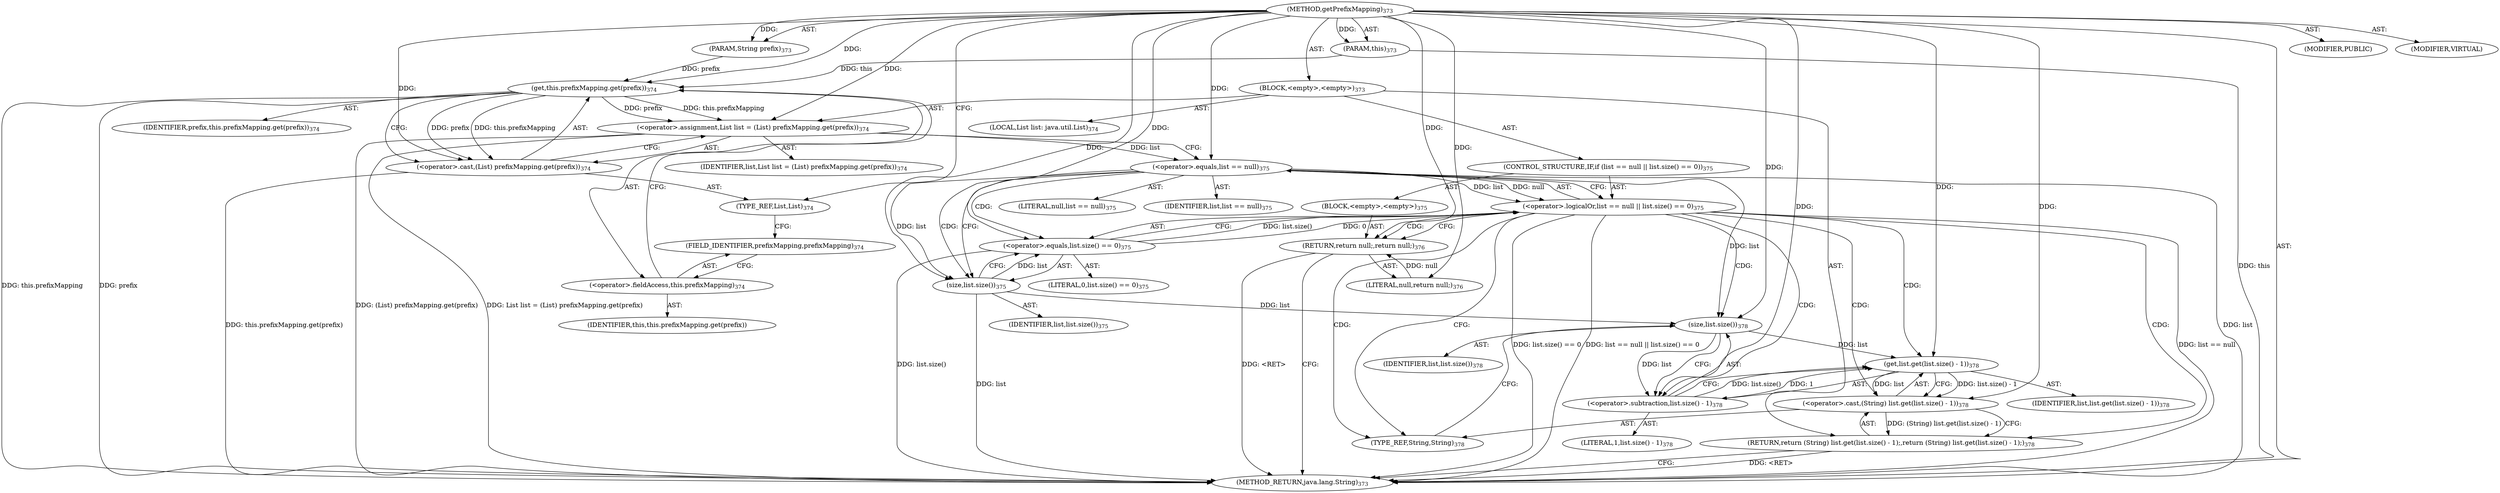 digraph "getPrefixMapping" {  
"111669149721" [label = <(METHOD,getPrefixMapping)<SUB>373</SUB>> ]
"115964117031" [label = <(PARAM,this)<SUB>373</SUB>> ]
"115964117032" [label = <(PARAM,String prefix)<SUB>373</SUB>> ]
"25769803807" [label = <(BLOCK,&lt;empty&gt;,&lt;empty&gt;)<SUB>373</SUB>> ]
"94489280515" [label = <(LOCAL,List list: java.util.List)<SUB>374</SUB>> ]
"30064771192" [label = <(&lt;operator&gt;.assignment,List list = (List) prefixMapping.get(prefix))<SUB>374</SUB>> ]
"68719476817" [label = <(IDENTIFIER,list,List list = (List) prefixMapping.get(prefix))<SUB>374</SUB>> ]
"30064771193" [label = <(&lt;operator&gt;.cast,(List) prefixMapping.get(prefix))<SUB>374</SUB>> ]
"180388626436" [label = <(TYPE_REF,List,List)<SUB>374</SUB>> ]
"30064771194" [label = <(get,this.prefixMapping.get(prefix))<SUB>374</SUB>> ]
"30064771195" [label = <(&lt;operator&gt;.fieldAccess,this.prefixMapping)<SUB>374</SUB>> ]
"68719476818" [label = <(IDENTIFIER,this,this.prefixMapping.get(prefix))> ]
"55834574897" [label = <(FIELD_IDENTIFIER,prefixMapping,prefixMapping)<SUB>374</SUB>> ]
"68719476819" [label = <(IDENTIFIER,prefix,this.prefixMapping.get(prefix))<SUB>374</SUB>> ]
"47244640262" [label = <(CONTROL_STRUCTURE,IF,if (list == null || list.size() == 0))<SUB>375</SUB>> ]
"30064771196" [label = <(&lt;operator&gt;.logicalOr,list == null || list.size() == 0)<SUB>375</SUB>> ]
"30064771197" [label = <(&lt;operator&gt;.equals,list == null)<SUB>375</SUB>> ]
"68719476820" [label = <(IDENTIFIER,list,list == null)<SUB>375</SUB>> ]
"90194313233" [label = <(LITERAL,null,list == null)<SUB>375</SUB>> ]
"30064771198" [label = <(&lt;operator&gt;.equals,list.size() == 0)<SUB>375</SUB>> ]
"30064771199" [label = <(size,list.size())<SUB>375</SUB>> ]
"68719476821" [label = <(IDENTIFIER,list,list.size())<SUB>375</SUB>> ]
"90194313234" [label = <(LITERAL,0,list.size() == 0)<SUB>375</SUB>> ]
"25769803808" [label = <(BLOCK,&lt;empty&gt;,&lt;empty&gt;)<SUB>375</SUB>> ]
"146028888079" [label = <(RETURN,return null;,return null;)<SUB>376</SUB>> ]
"90194313235" [label = <(LITERAL,null,return null;)<SUB>376</SUB>> ]
"146028888080" [label = <(RETURN,return (String) list.get(list.size() - 1);,return (String) list.get(list.size() - 1);)<SUB>378</SUB>> ]
"30064771200" [label = <(&lt;operator&gt;.cast,(String) list.get(list.size() - 1))<SUB>378</SUB>> ]
"180388626437" [label = <(TYPE_REF,String,String)<SUB>378</SUB>> ]
"30064771201" [label = <(get,list.get(list.size() - 1))<SUB>378</SUB>> ]
"68719476822" [label = <(IDENTIFIER,list,list.get(list.size() - 1))<SUB>378</SUB>> ]
"30064771202" [label = <(&lt;operator&gt;.subtraction,list.size() - 1)<SUB>378</SUB>> ]
"30064771203" [label = <(size,list.size())<SUB>378</SUB>> ]
"68719476823" [label = <(IDENTIFIER,list,list.size())<SUB>378</SUB>> ]
"90194313236" [label = <(LITERAL,1,list.size() - 1)<SUB>378</SUB>> ]
"133143986237" [label = <(MODIFIER,PUBLIC)> ]
"133143986238" [label = <(MODIFIER,VIRTUAL)> ]
"128849018905" [label = <(METHOD_RETURN,java.lang.String)<SUB>373</SUB>> ]
  "111669149721" -> "115964117031"  [ label = "AST: "] 
  "111669149721" -> "115964117032"  [ label = "AST: "] 
  "111669149721" -> "25769803807"  [ label = "AST: "] 
  "111669149721" -> "133143986237"  [ label = "AST: "] 
  "111669149721" -> "133143986238"  [ label = "AST: "] 
  "111669149721" -> "128849018905"  [ label = "AST: "] 
  "25769803807" -> "94489280515"  [ label = "AST: "] 
  "25769803807" -> "30064771192"  [ label = "AST: "] 
  "25769803807" -> "47244640262"  [ label = "AST: "] 
  "25769803807" -> "146028888080"  [ label = "AST: "] 
  "30064771192" -> "68719476817"  [ label = "AST: "] 
  "30064771192" -> "30064771193"  [ label = "AST: "] 
  "30064771193" -> "180388626436"  [ label = "AST: "] 
  "30064771193" -> "30064771194"  [ label = "AST: "] 
  "30064771194" -> "30064771195"  [ label = "AST: "] 
  "30064771194" -> "68719476819"  [ label = "AST: "] 
  "30064771195" -> "68719476818"  [ label = "AST: "] 
  "30064771195" -> "55834574897"  [ label = "AST: "] 
  "47244640262" -> "30064771196"  [ label = "AST: "] 
  "47244640262" -> "25769803808"  [ label = "AST: "] 
  "30064771196" -> "30064771197"  [ label = "AST: "] 
  "30064771196" -> "30064771198"  [ label = "AST: "] 
  "30064771197" -> "68719476820"  [ label = "AST: "] 
  "30064771197" -> "90194313233"  [ label = "AST: "] 
  "30064771198" -> "30064771199"  [ label = "AST: "] 
  "30064771198" -> "90194313234"  [ label = "AST: "] 
  "30064771199" -> "68719476821"  [ label = "AST: "] 
  "25769803808" -> "146028888079"  [ label = "AST: "] 
  "146028888079" -> "90194313235"  [ label = "AST: "] 
  "146028888080" -> "30064771200"  [ label = "AST: "] 
  "30064771200" -> "180388626437"  [ label = "AST: "] 
  "30064771200" -> "30064771201"  [ label = "AST: "] 
  "30064771201" -> "68719476822"  [ label = "AST: "] 
  "30064771201" -> "30064771202"  [ label = "AST: "] 
  "30064771202" -> "30064771203"  [ label = "AST: "] 
  "30064771202" -> "90194313236"  [ label = "AST: "] 
  "30064771203" -> "68719476823"  [ label = "AST: "] 
  "30064771192" -> "30064771197"  [ label = "CFG: "] 
  "146028888080" -> "128849018905"  [ label = "CFG: "] 
  "30064771193" -> "30064771192"  [ label = "CFG: "] 
  "30064771196" -> "180388626437"  [ label = "CFG: "] 
  "30064771196" -> "146028888079"  [ label = "CFG: "] 
  "30064771200" -> "146028888080"  [ label = "CFG: "] 
  "180388626436" -> "55834574897"  [ label = "CFG: "] 
  "30064771194" -> "30064771193"  [ label = "CFG: "] 
  "30064771197" -> "30064771196"  [ label = "CFG: "] 
  "30064771197" -> "30064771199"  [ label = "CFG: "] 
  "30064771198" -> "30064771196"  [ label = "CFG: "] 
  "146028888079" -> "128849018905"  [ label = "CFG: "] 
  "180388626437" -> "30064771203"  [ label = "CFG: "] 
  "30064771201" -> "30064771200"  [ label = "CFG: "] 
  "30064771195" -> "30064771194"  [ label = "CFG: "] 
  "30064771199" -> "30064771198"  [ label = "CFG: "] 
  "30064771202" -> "30064771201"  [ label = "CFG: "] 
  "55834574897" -> "30064771195"  [ label = "CFG: "] 
  "30064771203" -> "30064771202"  [ label = "CFG: "] 
  "111669149721" -> "180388626436"  [ label = "CFG: "] 
  "146028888080" -> "128849018905"  [ label = "DDG: &lt;RET&gt;"] 
  "146028888079" -> "128849018905"  [ label = "DDG: &lt;RET&gt;"] 
  "115964117031" -> "128849018905"  [ label = "DDG: this"] 
  "30064771194" -> "128849018905"  [ label = "DDG: this.prefixMapping"] 
  "30064771194" -> "128849018905"  [ label = "DDG: prefix"] 
  "30064771193" -> "128849018905"  [ label = "DDG: this.prefixMapping.get(prefix)"] 
  "30064771192" -> "128849018905"  [ label = "DDG: (List) prefixMapping.get(prefix)"] 
  "30064771192" -> "128849018905"  [ label = "DDG: List list = (List) prefixMapping.get(prefix)"] 
  "30064771197" -> "128849018905"  [ label = "DDG: list"] 
  "30064771196" -> "128849018905"  [ label = "DDG: list == null"] 
  "30064771199" -> "128849018905"  [ label = "DDG: list"] 
  "30064771198" -> "128849018905"  [ label = "DDG: list.size()"] 
  "30064771196" -> "128849018905"  [ label = "DDG: list.size() == 0"] 
  "30064771196" -> "128849018905"  [ label = "DDG: list == null || list.size() == 0"] 
  "111669149721" -> "115964117031"  [ label = "DDG: "] 
  "111669149721" -> "115964117032"  [ label = "DDG: "] 
  "111669149721" -> "30064771192"  [ label = "DDG: "] 
  "30064771194" -> "30064771192"  [ label = "DDG: this.prefixMapping"] 
  "30064771194" -> "30064771192"  [ label = "DDG: prefix"] 
  "30064771200" -> "146028888080"  [ label = "DDG: (String) list.get(list.size() - 1)"] 
  "111669149721" -> "30064771200"  [ label = "DDG: "] 
  "30064771201" -> "30064771200"  [ label = "DDG: list"] 
  "30064771201" -> "30064771200"  [ label = "DDG: list.size() - 1"] 
  "111669149721" -> "30064771193"  [ label = "DDG: "] 
  "30064771194" -> "30064771193"  [ label = "DDG: this.prefixMapping"] 
  "30064771194" -> "30064771193"  [ label = "DDG: prefix"] 
  "30064771197" -> "30064771196"  [ label = "DDG: list"] 
  "30064771197" -> "30064771196"  [ label = "DDG: null"] 
  "30064771198" -> "30064771196"  [ label = "DDG: list.size()"] 
  "30064771198" -> "30064771196"  [ label = "DDG: 0"] 
  "90194313235" -> "146028888079"  [ label = "DDG: null"] 
  "111669149721" -> "146028888079"  [ label = "DDG: "] 
  "115964117031" -> "30064771194"  [ label = "DDG: this"] 
  "115964117032" -> "30064771194"  [ label = "DDG: prefix"] 
  "111669149721" -> "30064771194"  [ label = "DDG: "] 
  "30064771192" -> "30064771197"  [ label = "DDG: list"] 
  "111669149721" -> "30064771197"  [ label = "DDG: "] 
  "30064771199" -> "30064771198"  [ label = "DDG: list"] 
  "111669149721" -> "30064771198"  [ label = "DDG: "] 
  "111669149721" -> "90194313235"  [ label = "DDG: "] 
  "30064771203" -> "30064771201"  [ label = "DDG: list"] 
  "111669149721" -> "30064771201"  [ label = "DDG: "] 
  "30064771202" -> "30064771201"  [ label = "DDG: list.size()"] 
  "30064771202" -> "30064771201"  [ label = "DDG: 1"] 
  "30064771197" -> "30064771199"  [ label = "DDG: list"] 
  "111669149721" -> "30064771199"  [ label = "DDG: "] 
  "30064771203" -> "30064771202"  [ label = "DDG: list"] 
  "111669149721" -> "30064771202"  [ label = "DDG: "] 
  "30064771197" -> "30064771203"  [ label = "DDG: list"] 
  "30064771199" -> "30064771203"  [ label = "DDG: list"] 
  "111669149721" -> "30064771203"  [ label = "DDG: "] 
  "30064771196" -> "146028888079"  [ label = "CDG: "] 
  "30064771196" -> "146028888080"  [ label = "CDG: "] 
  "30064771196" -> "30064771200"  [ label = "CDG: "] 
  "30064771196" -> "30064771201"  [ label = "CDG: "] 
  "30064771196" -> "30064771202"  [ label = "CDG: "] 
  "30064771196" -> "180388626437"  [ label = "CDG: "] 
  "30064771196" -> "30064771203"  [ label = "CDG: "] 
  "30064771197" -> "30064771198"  [ label = "CDG: "] 
  "30064771197" -> "30064771199"  [ label = "CDG: "] 
}
